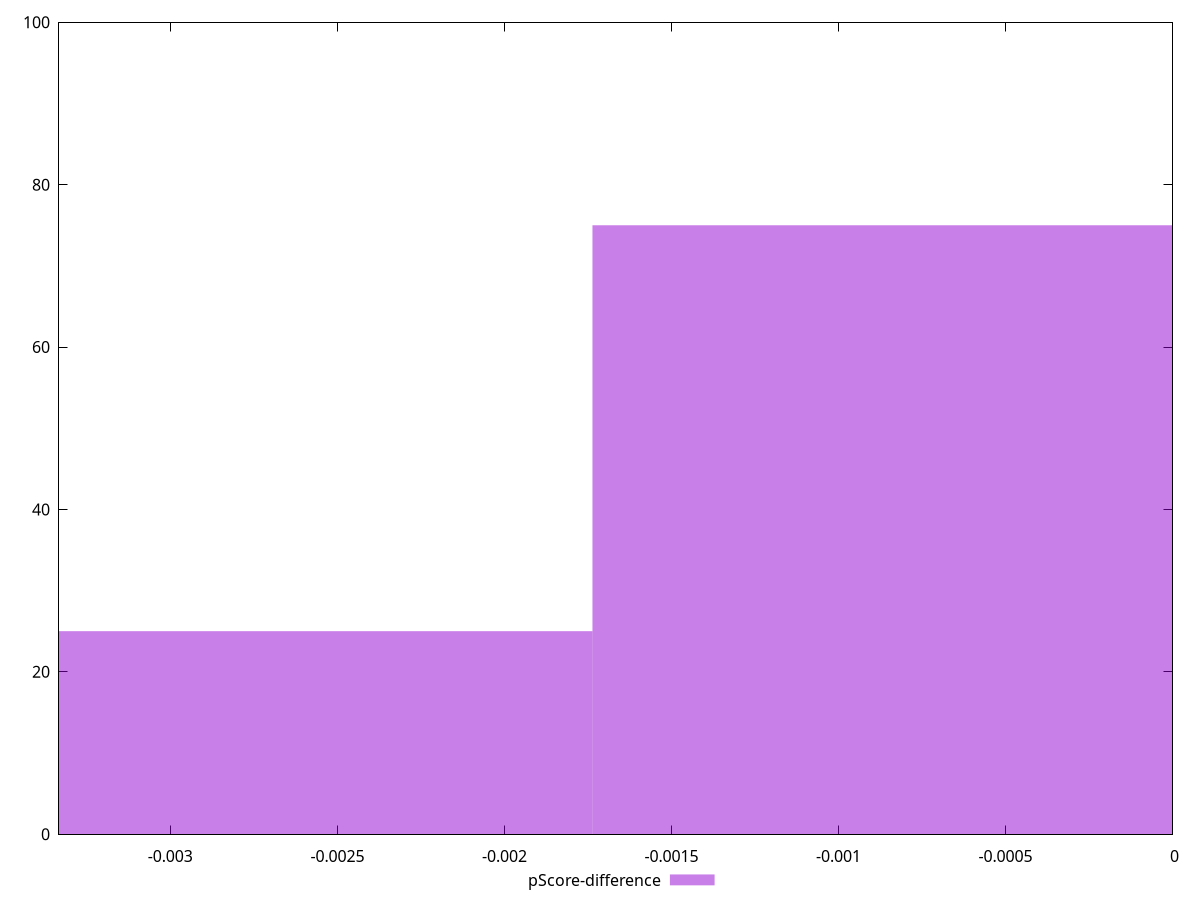 reset

$pScoreDifference <<EOF
0 75
-0.0034727605680851888 25
EOF

set key outside below
set boxwidth 0.0034727605680851888
set xrange [-0.0033333333333334103:0]
set yrange [0:100]
set trange [0:100]
set style fill transparent solid 0.5 noborder
set terminal svg size 640, 490 enhanced background rgb 'white'
set output "report_00011_2021-02-09T10:53:21.242Z/uses-text-compression/samples/pages+cached+noadtech+nomedia+nocss/pScore-difference/histogram.svg"

plot $pScoreDifference title "pScore-difference" with boxes

reset
